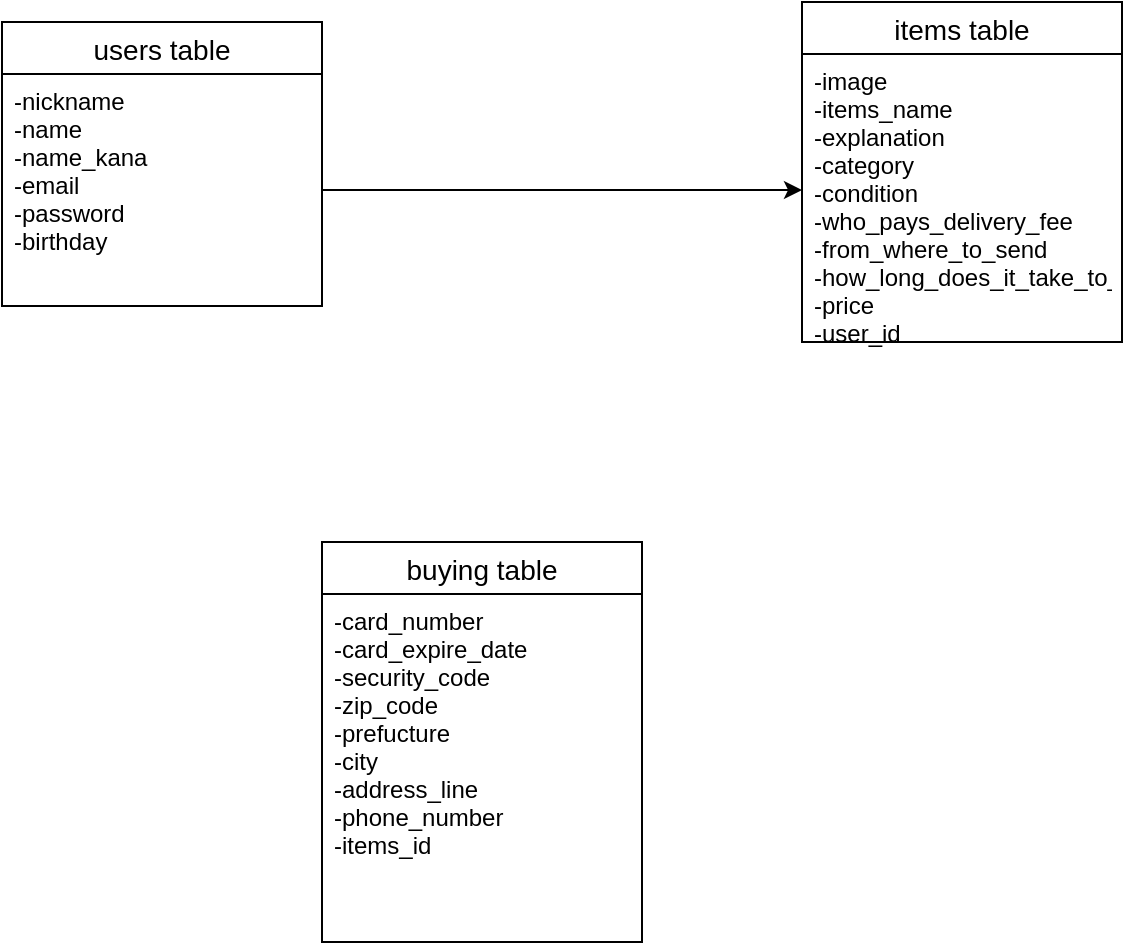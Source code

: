 <mxfile version="13.6.5">
    <diagram id="b6rvtZoypbUPdOrKRbLz" name="ページ1">
        <mxGraphModel dx="998" dy="900" grid="1" gridSize="10" guides="1" tooltips="1" connect="1" arrows="1" fold="1" page="1" pageScale="1" pageWidth="827" pageHeight="1169" math="0" shadow="0">
            <root>
                <mxCell id="0"/>
                <mxCell id="1" parent="0"/>
                <mxCell id="15" value="users table" style="swimlane;fontStyle=0;childLayout=stackLayout;horizontal=1;startSize=26;horizontalStack=0;resizeParent=1;resizeParentMax=0;resizeLast=0;collapsible=1;marginBottom=0;align=center;fontSize=14;" vertex="1" parent="1">
                    <mxGeometry x="30" y="140" width="160" height="142" as="geometry"/>
                </mxCell>
                <mxCell id="18" value="-nickname&#10;-name&#10;-name_kana&#10;-email&#10;-password&#10;-birthday" style="text;strokeColor=none;fillColor=none;spacingLeft=4;spacingRight=4;overflow=hidden;rotatable=0;points=[[0,0.5],[1,0.5]];portConstraint=eastwest;fontSize=12;" vertex="1" parent="15">
                    <mxGeometry y="26" width="160" height="116" as="geometry"/>
                </mxCell>
                <mxCell id="37" value="buying table" style="swimlane;fontStyle=0;childLayout=stackLayout;horizontal=1;startSize=26;horizontalStack=0;resizeParent=1;resizeParentMax=0;resizeLast=0;collapsible=1;marginBottom=0;align=center;fontSize=14;" vertex="1" parent="1">
                    <mxGeometry x="190" y="400" width="160" height="200" as="geometry"/>
                </mxCell>
                <mxCell id="38" value="-card_number&#10;-card_expire_date&#10;-security_code&#10;-zip_code&#10;-prefucture&#10;-city&#10;-address_line&#10;-phone_number&#10;-items_id&#10;" style="text;strokeColor=none;fillColor=none;spacingLeft=4;spacingRight=4;overflow=hidden;rotatable=0;points=[[0,0.5],[1,0.5]];portConstraint=eastwest;fontSize=12;" vertex="1" parent="37">
                    <mxGeometry y="26" width="160" height="174" as="geometry"/>
                </mxCell>
                <mxCell id="41" style="edgeStyle=orthogonalEdgeStyle;rounded=0;orthogonalLoop=1;jettySize=auto;html=1;exitX=1;exitY=0.5;exitDx=0;exitDy=0;" edge="1" parent="1" source="18">
                    <mxGeometry relative="1" as="geometry">
                        <mxPoint x="430" y="224" as="targetPoint"/>
                    </mxGeometry>
                </mxCell>
                <mxCell id="32" value="items table" style="swimlane;fontStyle=0;childLayout=stackLayout;horizontal=1;startSize=26;horizontalStack=0;resizeParent=1;resizeParentMax=0;resizeLast=0;collapsible=1;marginBottom=0;align=center;fontSize=14;" vertex="1" parent="1">
                    <mxGeometry x="430" y="130" width="160" height="170" as="geometry"/>
                </mxCell>
                <mxCell id="33" value="-image&#10;-items_name&#10;-explanation&#10;-category&#10;-condition&#10;-who_pays_delivery_fee&#10;-from_where_to_send&#10;-how_long_does_it_take_to_send&#10;-price&#10;-user_id" style="text;strokeColor=none;fillColor=none;spacingLeft=4;spacingRight=4;overflow=hidden;rotatable=0;points=[[0,0.5],[1,0.5]];portConstraint=eastwest;fontSize=12;" vertex="1" parent="32">
                    <mxGeometry y="26" width="160" height="144" as="geometry"/>
                </mxCell>
            </root>
        </mxGraphModel>
    </diagram>
</mxfile>